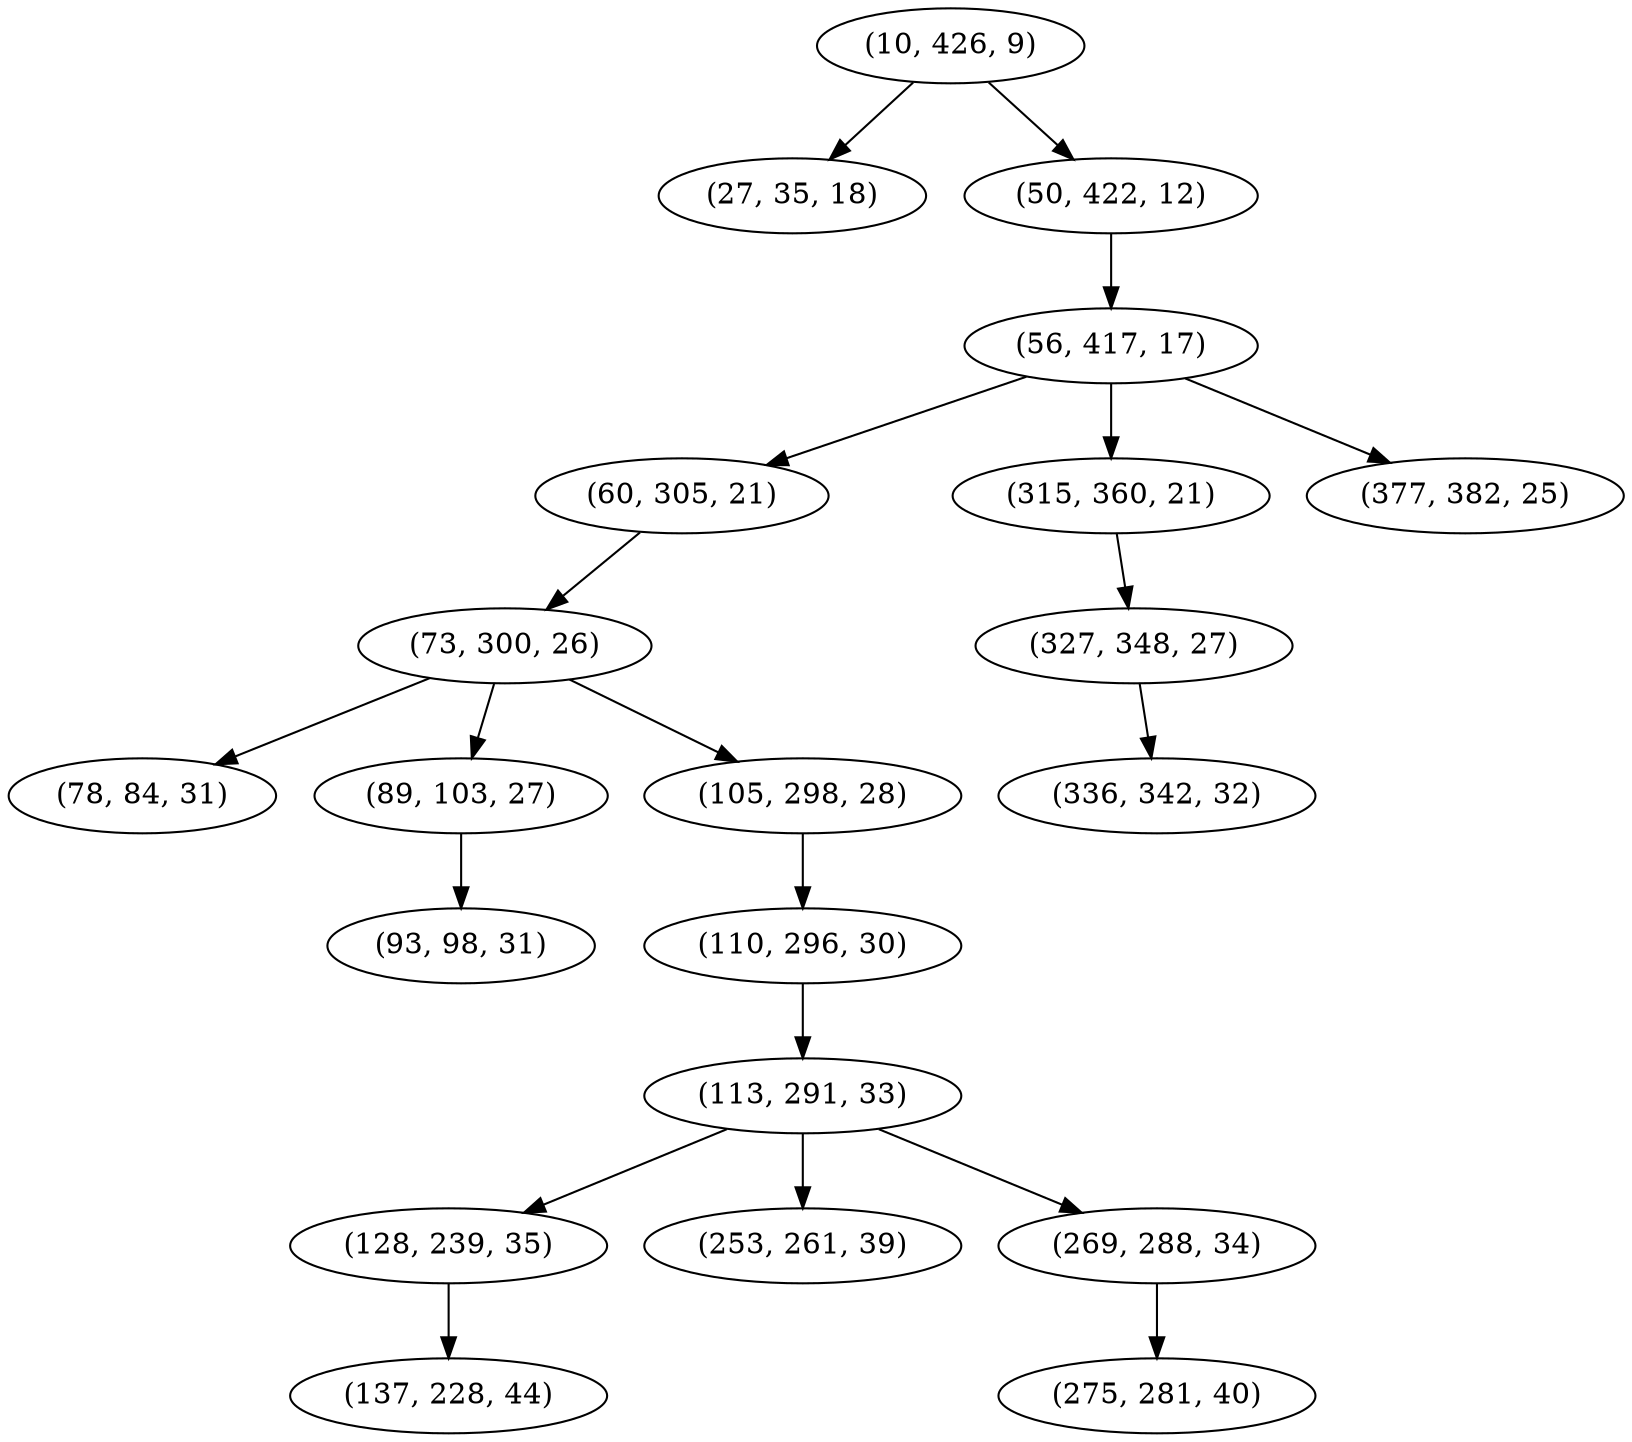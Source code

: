digraph tree {
    "(10, 426, 9)";
    "(27, 35, 18)";
    "(50, 422, 12)";
    "(56, 417, 17)";
    "(60, 305, 21)";
    "(73, 300, 26)";
    "(78, 84, 31)";
    "(89, 103, 27)";
    "(93, 98, 31)";
    "(105, 298, 28)";
    "(110, 296, 30)";
    "(113, 291, 33)";
    "(128, 239, 35)";
    "(137, 228, 44)";
    "(253, 261, 39)";
    "(269, 288, 34)";
    "(275, 281, 40)";
    "(315, 360, 21)";
    "(327, 348, 27)";
    "(336, 342, 32)";
    "(377, 382, 25)";
    "(10, 426, 9)" -> "(27, 35, 18)";
    "(10, 426, 9)" -> "(50, 422, 12)";
    "(50, 422, 12)" -> "(56, 417, 17)";
    "(56, 417, 17)" -> "(60, 305, 21)";
    "(56, 417, 17)" -> "(315, 360, 21)";
    "(56, 417, 17)" -> "(377, 382, 25)";
    "(60, 305, 21)" -> "(73, 300, 26)";
    "(73, 300, 26)" -> "(78, 84, 31)";
    "(73, 300, 26)" -> "(89, 103, 27)";
    "(73, 300, 26)" -> "(105, 298, 28)";
    "(89, 103, 27)" -> "(93, 98, 31)";
    "(105, 298, 28)" -> "(110, 296, 30)";
    "(110, 296, 30)" -> "(113, 291, 33)";
    "(113, 291, 33)" -> "(128, 239, 35)";
    "(113, 291, 33)" -> "(253, 261, 39)";
    "(113, 291, 33)" -> "(269, 288, 34)";
    "(128, 239, 35)" -> "(137, 228, 44)";
    "(269, 288, 34)" -> "(275, 281, 40)";
    "(315, 360, 21)" -> "(327, 348, 27)";
    "(327, 348, 27)" -> "(336, 342, 32)";
}

